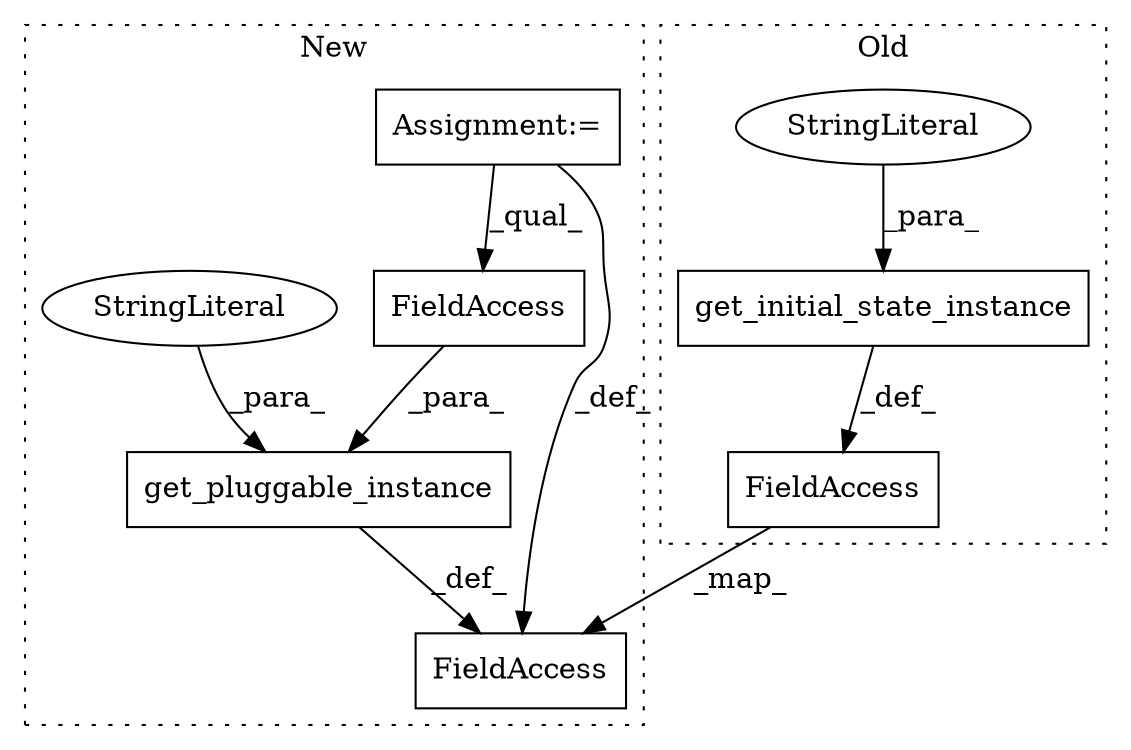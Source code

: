 digraph G {
subgraph cluster0 {
1 [label="get_initial_state_instance" a="32" s="243,278" l="27,1" shape="box"];
4 [label="StringLiteral" a="45" s="270" l="8" shape="ellipse"];
7 [label="FieldAccess" a="22" s="231" l="11" shape="box"];
label = "Old";
style="dotted";
}
subgraph cluster1 {
2 [label="get_pluggable_instance" a="32" s="328,387" l="23,1" shape="box"];
3 [label="FieldAccess" a="22" s="351" l="27" shape="box"];
5 [label="Assignment:=" a="7" s="297" l="13" shape="box"];
6 [label="StringLiteral" a="45" s="379" l="8" shape="ellipse"];
8 [label="FieldAccess" a="22" s="316" l="11" shape="box"];
label = "New";
style="dotted";
}
1 -> 7 [label="_def_"];
2 -> 8 [label="_def_"];
3 -> 2 [label="_para_"];
4 -> 1 [label="_para_"];
5 -> 3 [label="_qual_"];
5 -> 8 [label="_def_"];
6 -> 2 [label="_para_"];
7 -> 8 [label="_map_"];
}
